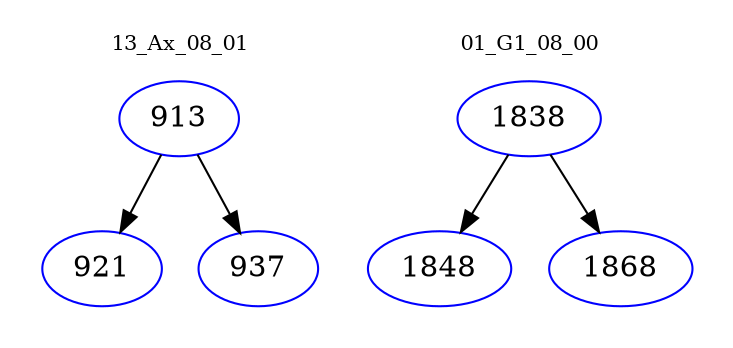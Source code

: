 digraph{
subgraph cluster_0 {
color = white
label = "13_Ax_08_01";
fontsize=10;
T0_913 [label="913", color="blue"]
T0_913 -> T0_921 [color="black"]
T0_921 [label="921", color="blue"]
T0_913 -> T0_937 [color="black"]
T0_937 [label="937", color="blue"]
}
subgraph cluster_1 {
color = white
label = "01_G1_08_00";
fontsize=10;
T1_1838 [label="1838", color="blue"]
T1_1838 -> T1_1848 [color="black"]
T1_1848 [label="1848", color="blue"]
T1_1838 -> T1_1868 [color="black"]
T1_1868 [label="1868", color="blue"]
}
}
